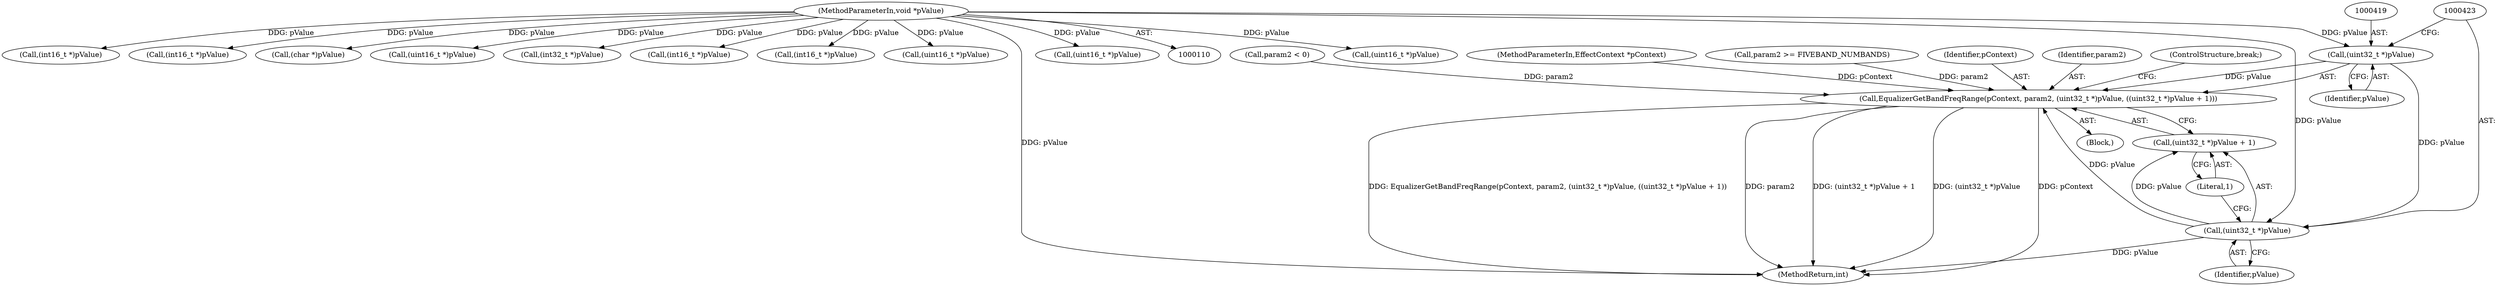 digraph "0_Android_321ea5257e37c8edb26e66fe4ee78cca4cd915fe@pointer" {
"1000418" [label="(Call,(uint32_t *)pValue)"];
"1000114" [label="(MethodParameterIn,void *pValue)"];
"1000415" [label="(Call,EqualizerGetBandFreqRange(pContext, param2, (uint32_t *)pValue, ((uint32_t *)pValue + 1)))"];
"1000422" [label="(Call,(uint32_t *)pValue)"];
"1000421" [label="(Call,(uint32_t *)pValue + 1)"];
"1000415" [label="(Call,EqualizerGetBandFreqRange(pContext, param2, (uint32_t *)pValue, ((uint32_t *)pValue + 1)))"];
"1000420" [label="(Identifier,pValue)"];
"1000392" [label="(Call,param2 < 0)"];
"1000434" [label="(Call,(uint16_t *)pValue)"];
"1000111" [label="(MethodParameterIn,EffectContext *pContext)"];
"1000425" [label="(Literal,1)"];
"1000337" [label="(Call,(int16_t *)pValue)"];
"1000422" [label="(Call,(uint32_t *)pValue)"];
"1000532" [label="(Call,(int16_t *)pValue)"];
"1000500" [label="(Call,(char *)pValue)"];
"1000281" [label="(Call,(uint16_t *)pValue)"];
"1000378" [label="(Call,(int32_t *)pValue)"];
"1000291" [label="(Call,(int16_t *)pValue)"];
"1000395" [label="(Call,param2 >= FIVEBAND_NUMBANDS)"];
"1000299" [label="(Call,(int16_t *)pValue)"];
"1000424" [label="(Identifier,pValue)"];
"1000418" [label="(Call,(uint32_t *)pValue)"];
"1000446" [label="(Call,(uint16_t *)pValue)"];
"1000277" [label="(Block,)"];
"1000114" [label="(MethodParameterIn,void *pValue)"];
"1000416" [label="(Identifier,pContext)"];
"1000417" [label="(Identifier,param2)"];
"1000586" [label="(MethodReturn,int)"];
"1000421" [label="(Call,(uint32_t *)pValue + 1)"];
"1000426" [label="(ControlStructure,break;)"];
"1000457" [label="(Call,(uint16_t *)pValue)"];
"1000418" -> "1000415"  [label="AST: "];
"1000418" -> "1000420"  [label="CFG: "];
"1000419" -> "1000418"  [label="AST: "];
"1000420" -> "1000418"  [label="AST: "];
"1000423" -> "1000418"  [label="CFG: "];
"1000418" -> "1000415"  [label="DDG: pValue"];
"1000114" -> "1000418"  [label="DDG: pValue"];
"1000418" -> "1000422"  [label="DDG: pValue"];
"1000114" -> "1000110"  [label="AST: "];
"1000114" -> "1000586"  [label="DDG: pValue"];
"1000114" -> "1000281"  [label="DDG: pValue"];
"1000114" -> "1000291"  [label="DDG: pValue"];
"1000114" -> "1000299"  [label="DDG: pValue"];
"1000114" -> "1000337"  [label="DDG: pValue"];
"1000114" -> "1000378"  [label="DDG: pValue"];
"1000114" -> "1000422"  [label="DDG: pValue"];
"1000114" -> "1000434"  [label="DDG: pValue"];
"1000114" -> "1000446"  [label="DDG: pValue"];
"1000114" -> "1000457"  [label="DDG: pValue"];
"1000114" -> "1000500"  [label="DDG: pValue"];
"1000114" -> "1000532"  [label="DDG: pValue"];
"1000415" -> "1000277"  [label="AST: "];
"1000415" -> "1000421"  [label="CFG: "];
"1000416" -> "1000415"  [label="AST: "];
"1000417" -> "1000415"  [label="AST: "];
"1000421" -> "1000415"  [label="AST: "];
"1000426" -> "1000415"  [label="CFG: "];
"1000415" -> "1000586"  [label="DDG: pContext"];
"1000415" -> "1000586"  [label="DDG: (uint32_t *)pValue"];
"1000415" -> "1000586"  [label="DDG: EqualizerGetBandFreqRange(pContext, param2, (uint32_t *)pValue, ((uint32_t *)pValue + 1))"];
"1000415" -> "1000586"  [label="DDG: param2"];
"1000415" -> "1000586"  [label="DDG: (uint32_t *)pValue + 1"];
"1000111" -> "1000415"  [label="DDG: pContext"];
"1000395" -> "1000415"  [label="DDG: param2"];
"1000392" -> "1000415"  [label="DDG: param2"];
"1000422" -> "1000415"  [label="DDG: pValue"];
"1000422" -> "1000421"  [label="AST: "];
"1000422" -> "1000424"  [label="CFG: "];
"1000423" -> "1000422"  [label="AST: "];
"1000424" -> "1000422"  [label="AST: "];
"1000425" -> "1000422"  [label="CFG: "];
"1000422" -> "1000586"  [label="DDG: pValue"];
"1000422" -> "1000421"  [label="DDG: pValue"];
"1000421" -> "1000425"  [label="CFG: "];
"1000425" -> "1000421"  [label="AST: "];
}
